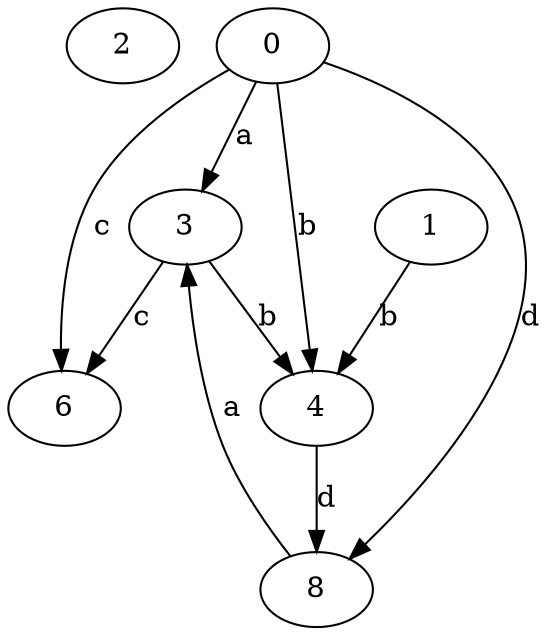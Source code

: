 strict digraph  {
2;
3;
4;
0;
1;
6;
8;
3 -> 4  [label=b];
3 -> 6  [label=c];
4 -> 8  [label=d];
0 -> 3  [label=a];
0 -> 4  [label=b];
0 -> 6  [label=c];
0 -> 8  [label=d];
1 -> 4  [label=b];
8 -> 3  [label=a];
}
